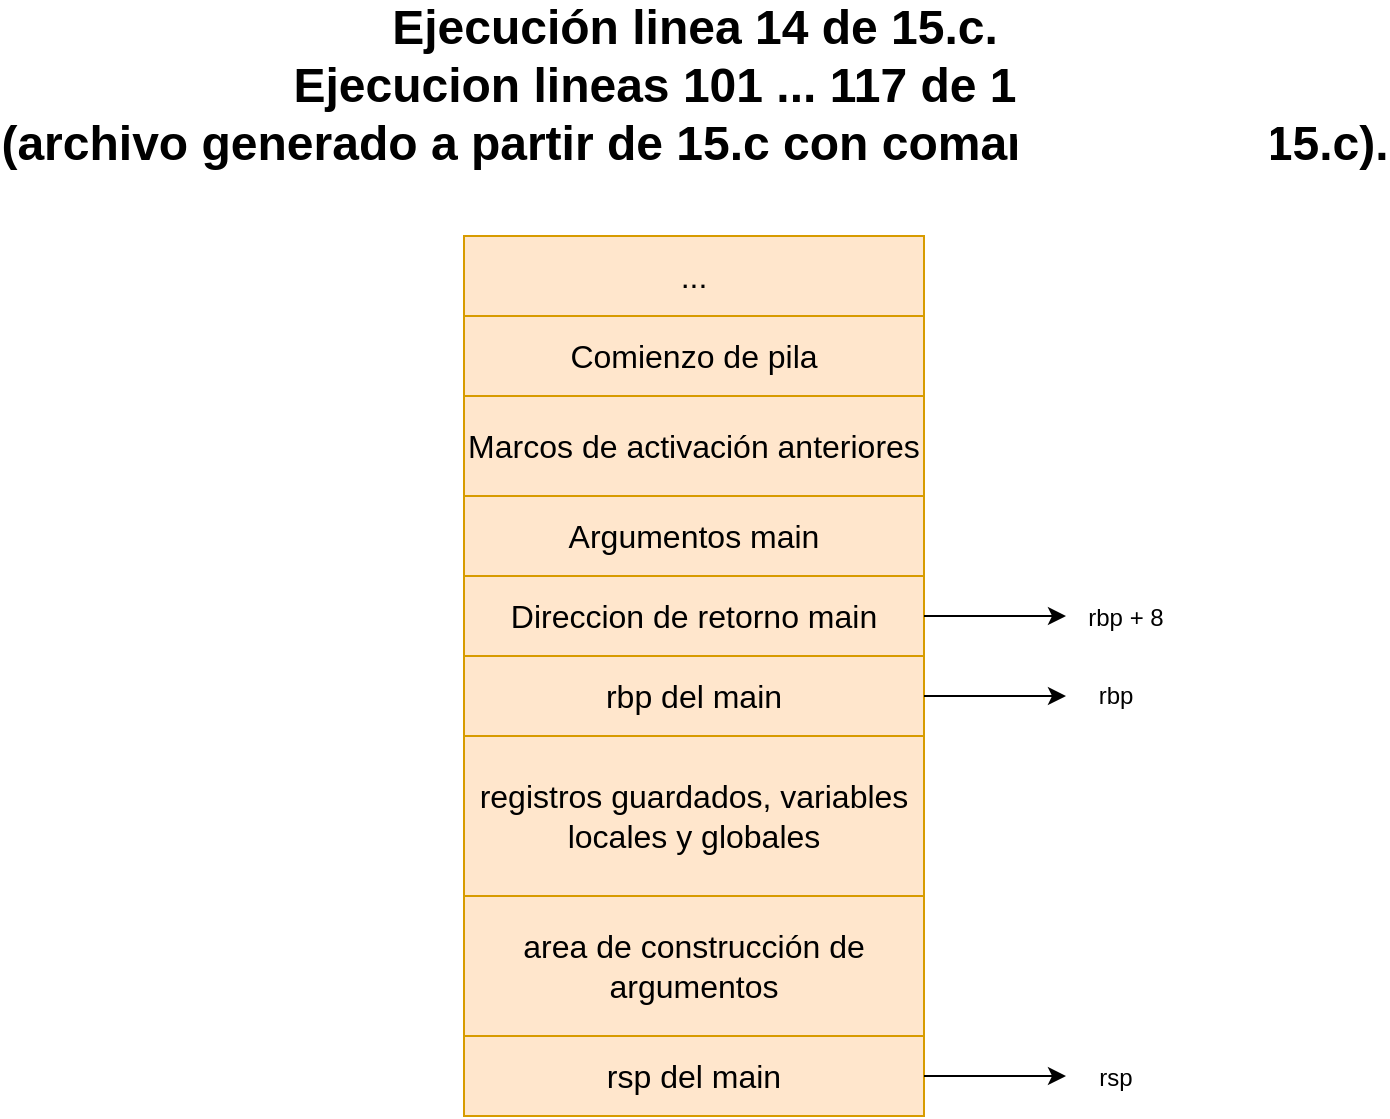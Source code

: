 <mxfile version="22.0.4" type="device">
  <diagram name="Página-1" id="5-w2n8aKjEj4W2KTCGba">
    <mxGraphModel dx="1137" dy="663" grid="1" gridSize="10" guides="1" tooltips="1" connect="1" arrows="1" fold="1" page="1" pageScale="1" pageWidth="827" pageHeight="1169" math="0" shadow="0">
      <root>
        <mxCell id="0" />
        <mxCell id="1" parent="0" />
        <mxCell id="Qi0XVNb7pihfamDj6da_-2" value="&lt;div&gt;&lt;font style=&quot;font-size: 24px;&quot;&gt;Ejecución linea 14 de 15.c.&lt;/font&gt;&lt;/div&gt;&lt;div&gt;&lt;font style=&quot;font-size: 24px;&quot;&gt;Ejecucion lineas 101 ... 117 de 15.s&amp;nbsp;&lt;/font&gt;&lt;/div&gt;&lt;div&gt;&lt;font style=&quot;font-size: 24px;&quot;&gt;(archivo generado a partir de 15.c con comando gcc -S 15.c).&lt;/font&gt;&lt;/div&gt;" style="text;strokeColor=none;fillColor=none;html=1;fontSize=24;fontStyle=1;verticalAlign=middle;align=center;" vertex="1" parent="1">
          <mxGeometry x="84" y="20" width="660" height="70" as="geometry" />
        </mxCell>
        <mxCell id="Qi0XVNb7pihfamDj6da_-3" value="" style="shape=table;startSize=0;container=1;collapsible=0;childLayout=tableLayout;fontSize=16;fillColor=#ffe6cc;strokeColor=#d79b00;" vertex="1" parent="1">
          <mxGeometry x="299" y="130" width="230" height="440" as="geometry" />
        </mxCell>
        <mxCell id="Qi0XVNb7pihfamDj6da_-30" style="shape=tableRow;horizontal=0;startSize=0;swimlaneHead=0;swimlaneBody=0;strokeColor=inherit;top=0;left=0;bottom=0;right=0;collapsible=0;dropTarget=0;fillColor=none;points=[[0,0.5],[1,0.5]];portConstraint=eastwest;fontSize=16;" vertex="1" parent="Qi0XVNb7pihfamDj6da_-3">
          <mxGeometry width="230" height="40" as="geometry" />
        </mxCell>
        <mxCell id="Qi0XVNb7pihfamDj6da_-31" value="..." style="shape=partialRectangle;html=1;whiteSpace=wrap;connectable=0;strokeColor=inherit;overflow=hidden;fillColor=none;top=0;left=0;bottom=0;right=0;pointerEvents=1;fontSize=16;" vertex="1" parent="Qi0XVNb7pihfamDj6da_-30">
          <mxGeometry width="230" height="40" as="geometry">
            <mxRectangle width="230" height="40" as="alternateBounds" />
          </mxGeometry>
        </mxCell>
        <mxCell id="Qi0XVNb7pihfamDj6da_-4" value="" style="shape=tableRow;horizontal=0;startSize=0;swimlaneHead=0;swimlaneBody=0;strokeColor=inherit;top=0;left=0;bottom=0;right=0;collapsible=0;dropTarget=0;fillColor=none;points=[[0,0.5],[1,0.5]];portConstraint=eastwest;fontSize=16;" vertex="1" parent="Qi0XVNb7pihfamDj6da_-3">
          <mxGeometry y="40" width="230" height="40" as="geometry" />
        </mxCell>
        <mxCell id="Qi0XVNb7pihfamDj6da_-5" value="Comienzo de pila" style="shape=partialRectangle;html=1;whiteSpace=wrap;connectable=0;strokeColor=inherit;overflow=hidden;fillColor=none;top=0;left=0;bottom=0;right=0;pointerEvents=1;fontSize=16;" vertex="1" parent="Qi0XVNb7pihfamDj6da_-4">
          <mxGeometry width="230" height="40" as="geometry">
            <mxRectangle width="230" height="40" as="alternateBounds" />
          </mxGeometry>
        </mxCell>
        <mxCell id="Qi0XVNb7pihfamDj6da_-8" value="" style="shape=tableRow;horizontal=0;startSize=0;swimlaneHead=0;swimlaneBody=0;strokeColor=inherit;top=0;left=0;bottom=0;right=0;collapsible=0;dropTarget=0;fillColor=none;points=[[0,0.5],[1,0.5]];portConstraint=eastwest;fontSize=16;" vertex="1" parent="Qi0XVNb7pihfamDj6da_-3">
          <mxGeometry y="80" width="230" height="50" as="geometry" />
        </mxCell>
        <mxCell id="Qi0XVNb7pihfamDj6da_-9" value="Marcos de activación anteriores" style="shape=partialRectangle;html=1;whiteSpace=wrap;connectable=0;strokeColor=inherit;overflow=hidden;fillColor=none;top=0;left=0;bottom=0;right=0;pointerEvents=1;fontSize=16;" vertex="1" parent="Qi0XVNb7pihfamDj6da_-8">
          <mxGeometry width="230" height="50" as="geometry">
            <mxRectangle width="230" height="50" as="alternateBounds" />
          </mxGeometry>
        </mxCell>
        <mxCell id="Qi0XVNb7pihfamDj6da_-16" style="shape=tableRow;horizontal=0;startSize=0;swimlaneHead=0;swimlaneBody=0;strokeColor=inherit;top=0;left=0;bottom=0;right=0;collapsible=0;dropTarget=0;fillColor=none;points=[[0,0.5],[1,0.5]];portConstraint=eastwest;fontSize=16;" vertex="1" parent="Qi0XVNb7pihfamDj6da_-3">
          <mxGeometry y="130" width="230" height="40" as="geometry" />
        </mxCell>
        <mxCell id="Qi0XVNb7pihfamDj6da_-17" value="Argumentos main" style="shape=partialRectangle;html=1;whiteSpace=wrap;connectable=0;strokeColor=inherit;overflow=hidden;fillColor=none;top=0;left=0;bottom=0;right=0;pointerEvents=1;fontSize=16;" vertex="1" parent="Qi0XVNb7pihfamDj6da_-16">
          <mxGeometry width="230" height="40" as="geometry">
            <mxRectangle width="230" height="40" as="alternateBounds" />
          </mxGeometry>
        </mxCell>
        <mxCell id="Qi0XVNb7pihfamDj6da_-18" style="shape=tableRow;horizontal=0;startSize=0;swimlaneHead=0;swimlaneBody=0;strokeColor=inherit;top=0;left=0;bottom=0;right=0;collapsible=0;dropTarget=0;fillColor=none;points=[[0,0.5],[1,0.5]];portConstraint=eastwest;fontSize=16;" vertex="1" parent="Qi0XVNb7pihfamDj6da_-3">
          <mxGeometry y="170" width="230" height="40" as="geometry" />
        </mxCell>
        <mxCell id="Qi0XVNb7pihfamDj6da_-19" value="Direccion de retorno main" style="shape=partialRectangle;html=1;whiteSpace=wrap;connectable=0;strokeColor=inherit;overflow=hidden;fillColor=none;top=0;left=0;bottom=0;right=0;pointerEvents=1;fontSize=16;" vertex="1" parent="Qi0XVNb7pihfamDj6da_-18">
          <mxGeometry width="230" height="40" as="geometry">
            <mxRectangle width="230" height="40" as="alternateBounds" />
          </mxGeometry>
        </mxCell>
        <mxCell id="Qi0XVNb7pihfamDj6da_-20" style="shape=tableRow;horizontal=0;startSize=0;swimlaneHead=0;swimlaneBody=0;strokeColor=inherit;top=0;left=0;bottom=0;right=0;collapsible=0;dropTarget=0;fillColor=none;points=[[0,0.5],[1,0.5]];portConstraint=eastwest;fontSize=16;" vertex="1" parent="Qi0XVNb7pihfamDj6da_-3">
          <mxGeometry y="210" width="230" height="40" as="geometry" />
        </mxCell>
        <mxCell id="Qi0XVNb7pihfamDj6da_-21" value="rbp del main" style="shape=partialRectangle;html=1;whiteSpace=wrap;connectable=0;strokeColor=inherit;overflow=hidden;fillColor=none;top=0;left=0;bottom=0;right=0;pointerEvents=1;fontSize=16;" vertex="1" parent="Qi0XVNb7pihfamDj6da_-20">
          <mxGeometry width="230" height="40" as="geometry">
            <mxRectangle width="230" height="40" as="alternateBounds" />
          </mxGeometry>
        </mxCell>
        <mxCell id="Qi0XVNb7pihfamDj6da_-22" style="shape=tableRow;horizontal=0;startSize=0;swimlaneHead=0;swimlaneBody=0;strokeColor=inherit;top=0;left=0;bottom=0;right=0;collapsible=0;dropTarget=0;fillColor=none;points=[[0,0.5],[1,0.5]];portConstraint=eastwest;fontSize=16;" vertex="1" parent="Qi0XVNb7pihfamDj6da_-3">
          <mxGeometry y="250" width="230" height="80" as="geometry" />
        </mxCell>
        <mxCell id="Qi0XVNb7pihfamDj6da_-23" value="registros guardados, variables locales y globales" style="shape=partialRectangle;html=1;whiteSpace=wrap;connectable=0;strokeColor=inherit;overflow=hidden;fillColor=none;top=0;left=0;bottom=0;right=0;pointerEvents=1;fontSize=16;" vertex="1" parent="Qi0XVNb7pihfamDj6da_-22">
          <mxGeometry width="230" height="80" as="geometry">
            <mxRectangle width="230" height="80" as="alternateBounds" />
          </mxGeometry>
        </mxCell>
        <mxCell id="Qi0XVNb7pihfamDj6da_-24" style="shape=tableRow;horizontal=0;startSize=0;swimlaneHead=0;swimlaneBody=0;strokeColor=inherit;top=0;left=0;bottom=0;right=0;collapsible=0;dropTarget=0;fillColor=none;points=[[0,0.5],[1,0.5]];portConstraint=eastwest;fontSize=16;" vertex="1" parent="Qi0XVNb7pihfamDj6da_-3">
          <mxGeometry y="330" width="230" height="70" as="geometry" />
        </mxCell>
        <mxCell id="Qi0XVNb7pihfamDj6da_-25" value="area de construcción de argumentos" style="shape=partialRectangle;html=1;whiteSpace=wrap;connectable=0;strokeColor=inherit;overflow=hidden;fillColor=none;top=0;left=0;bottom=0;right=0;pointerEvents=1;fontSize=16;" vertex="1" parent="Qi0XVNb7pihfamDj6da_-24">
          <mxGeometry width="230" height="70" as="geometry">
            <mxRectangle width="230" height="70" as="alternateBounds" />
          </mxGeometry>
        </mxCell>
        <mxCell id="Qi0XVNb7pihfamDj6da_-26" style="shape=tableRow;horizontal=0;startSize=0;swimlaneHead=0;swimlaneBody=0;strokeColor=inherit;top=0;left=0;bottom=0;right=0;collapsible=0;dropTarget=0;fillColor=none;points=[[0,0.5],[1,0.5]];portConstraint=eastwest;fontSize=16;" vertex="1" parent="Qi0XVNb7pihfamDj6da_-3">
          <mxGeometry y="400" width="230" height="40" as="geometry" />
        </mxCell>
        <mxCell id="Qi0XVNb7pihfamDj6da_-27" value="rsp del main" style="shape=partialRectangle;html=1;whiteSpace=wrap;connectable=0;strokeColor=inherit;overflow=hidden;fillColor=none;top=0;left=0;bottom=0;right=0;pointerEvents=1;fontSize=16;" vertex="1" parent="Qi0XVNb7pihfamDj6da_-26">
          <mxGeometry width="230" height="40" as="geometry">
            <mxRectangle width="230" height="40" as="alternateBounds" />
          </mxGeometry>
        </mxCell>
        <mxCell id="Qi0XVNb7pihfamDj6da_-32" value="" style="endArrow=classic;html=1;rounded=0;" edge="1" parent="1">
          <mxGeometry width="50" height="50" relative="1" as="geometry">
            <mxPoint x="529" y="320" as="sourcePoint" />
            <mxPoint x="600" y="320" as="targetPoint" />
            <Array as="points" />
          </mxGeometry>
        </mxCell>
        <UserObject label="rbp + 8" placeholders="1" name="Variable" id="Qi0XVNb7pihfamDj6da_-33">
          <mxCell style="text;html=1;strokeColor=none;fillColor=none;align=center;verticalAlign=middle;whiteSpace=wrap;overflow=hidden;" vertex="1" parent="1">
            <mxGeometry x="590" y="311" width="80" height="20" as="geometry" />
          </mxCell>
        </UserObject>
        <mxCell id="Qi0XVNb7pihfamDj6da_-34" value="" style="endArrow=classic;html=1;rounded=0;" edge="1" parent="1">
          <mxGeometry width="50" height="50" relative="1" as="geometry">
            <mxPoint x="529" y="360" as="sourcePoint" />
            <mxPoint x="600" y="360" as="targetPoint" />
            <Array as="points" />
          </mxGeometry>
        </mxCell>
        <UserObject label="rbp" placeholders="1" name="Variable" id="Qi0XVNb7pihfamDj6da_-35">
          <mxCell style="text;html=1;strokeColor=none;fillColor=none;align=center;verticalAlign=middle;whiteSpace=wrap;overflow=hidden;" vertex="1" parent="1">
            <mxGeometry x="585" y="350" width="80" height="20" as="geometry" />
          </mxCell>
        </UserObject>
        <UserObject label="rsp" placeholders="1" name="Variable" id="Qi0XVNb7pihfamDj6da_-36">
          <mxCell style="text;html=1;strokeColor=none;fillColor=none;align=center;verticalAlign=middle;whiteSpace=wrap;overflow=hidden;" vertex="1" parent="1">
            <mxGeometry x="585" y="541" width="80" height="20" as="geometry" />
          </mxCell>
        </UserObject>
        <mxCell id="Qi0XVNb7pihfamDj6da_-37" value="" style="endArrow=classic;html=1;rounded=0;" edge="1" parent="1">
          <mxGeometry width="50" height="50" relative="1" as="geometry">
            <mxPoint x="529" y="550" as="sourcePoint" />
            <mxPoint x="600" y="550" as="targetPoint" />
            <Array as="points" />
          </mxGeometry>
        </mxCell>
      </root>
    </mxGraphModel>
  </diagram>
</mxfile>
